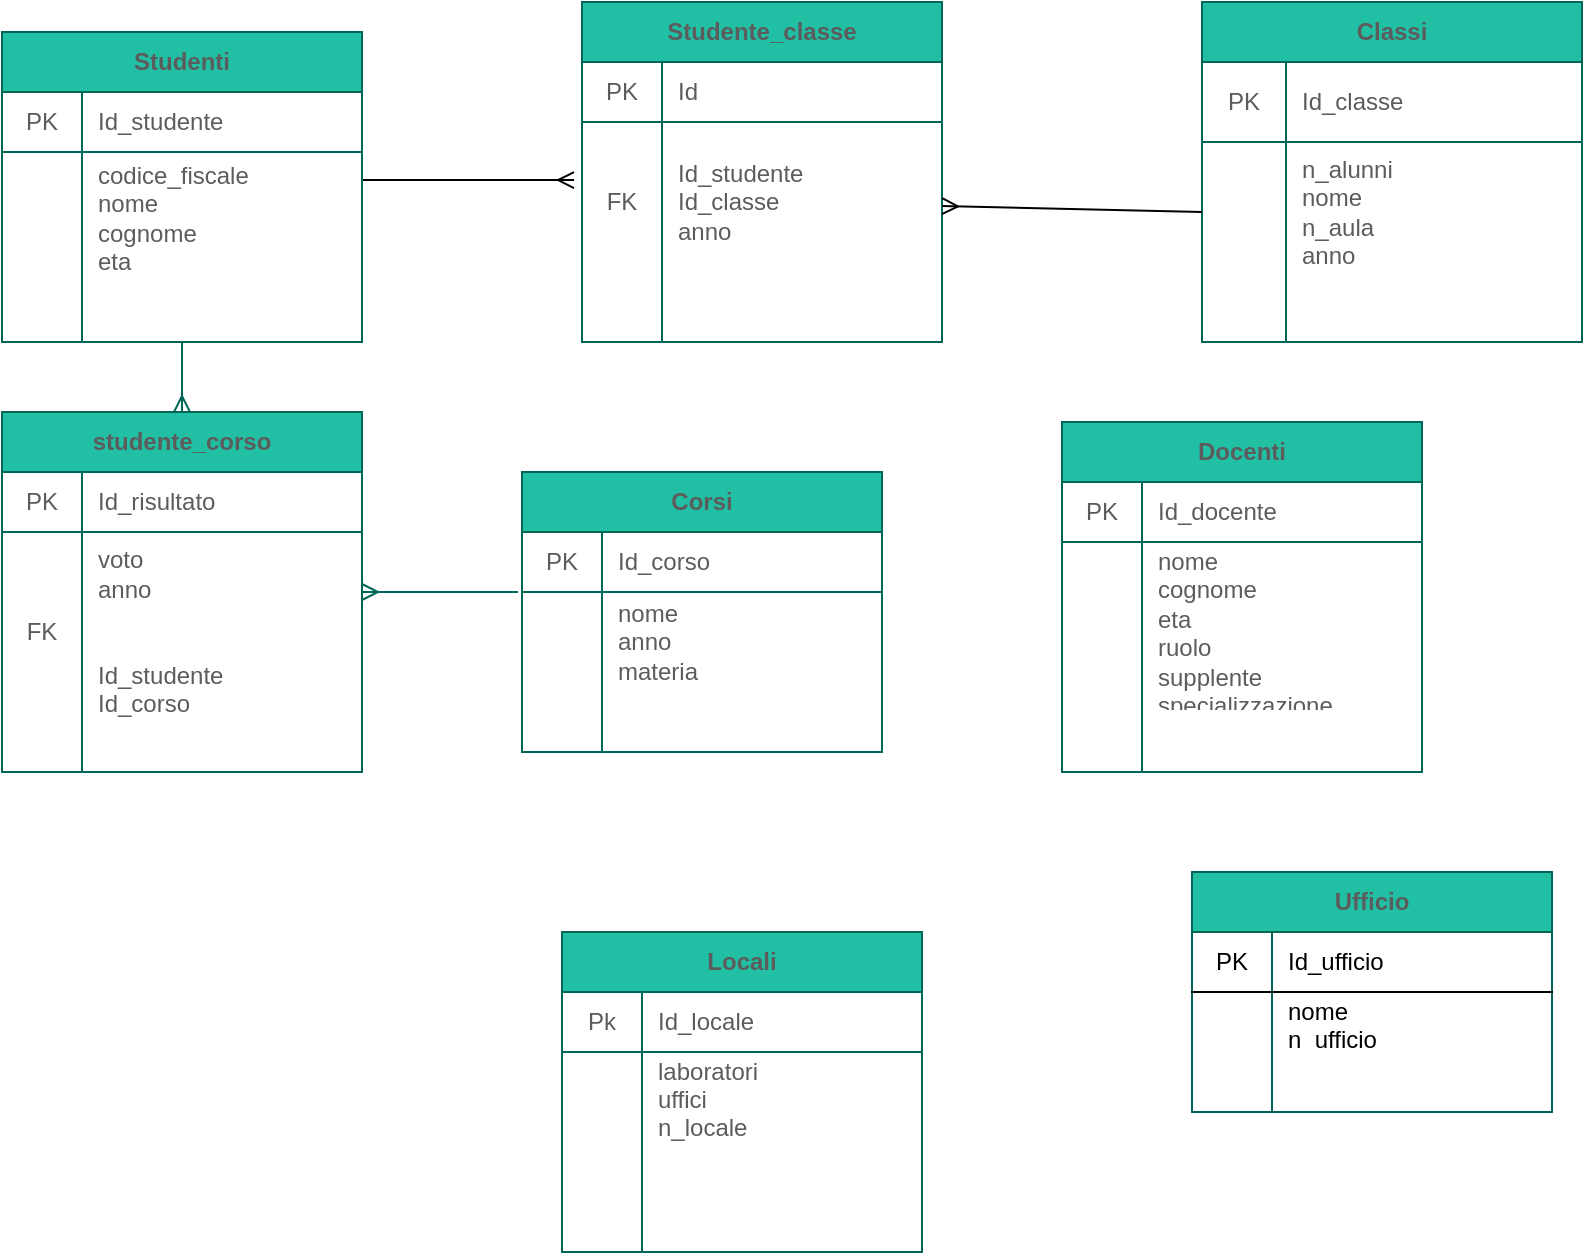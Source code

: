 <mxfile version="13.10.4" type="github">
  <diagram id="C5RBs43oDa-KdzZeNtuy" name="Page-1">
    <mxGraphModel dx="782" dy="1683" grid="1" gridSize="10" guides="1" tooltips="1" connect="1" arrows="1" fold="1" page="1" pageScale="1" pageWidth="827" pageHeight="1169" math="0" shadow="0">
      <root>
        <mxCell id="WIyWlLk6GJQsqaUBKTNV-0" />
        <mxCell id="WIyWlLk6GJQsqaUBKTNV-1" parent="WIyWlLk6GJQsqaUBKTNV-0" />
        <mxCell id="cHJcDGSqetA6E70wZRLV-188" style="edgeStyle=orthogonalEdgeStyle;curved=0;rounded=1;sketch=0;orthogonalLoop=1;jettySize=auto;html=1;strokeColor=#006658;fillColor=#21C0A5;fontColor=#5C5C5C;endArrow=ERmany;endFill=0;" parent="WIyWlLk6GJQsqaUBKTNV-1" source="cHJcDGSqetA6E70wZRLV-10" target="cHJcDGSqetA6E70wZRLV-86" edge="1">
          <mxGeometry relative="1" as="geometry" />
        </mxCell>
        <mxCell id="xokLhFMqygQHdX1tk_7_-2" style="rounded=0;orthogonalLoop=1;jettySize=auto;html=1;entryX=-0.022;entryY=0.363;entryDx=0;entryDy=0;entryPerimeter=0;startArrow=none;startFill=0;endArrow=ERmany;endFill=0;exitX=1;exitY=0.216;exitDx=0;exitDy=0;exitPerimeter=0;" edge="1" parent="WIyWlLk6GJQsqaUBKTNV-1" source="cHJcDGSqetA6E70wZRLV-14" target="cHJcDGSqetA6E70wZRLV-24">
          <mxGeometry relative="1" as="geometry" />
        </mxCell>
        <mxCell id="cHJcDGSqetA6E70wZRLV-10" value="&lt;font style=&quot;vertical-align: inherit&quot;&gt;&lt;font style=&quot;vertical-align: inherit&quot;&gt;Studenti&lt;/font&gt;&lt;/font&gt;" style="shape=table;html=1;whiteSpace=wrap;startSize=30;container=1;collapsible=0;childLayout=tableLayout;fixedRows=1;rowLines=0;fontStyle=1;align=center;fillColor=#21C0A5;strokeColor=#006658;fontColor=#5C5C5C;" parent="WIyWlLk6GJQsqaUBKTNV-1" vertex="1">
          <mxGeometry x="10" y="-250" width="180" height="155" as="geometry" />
        </mxCell>
        <mxCell id="cHJcDGSqetA6E70wZRLV-11" value="" style="shape=partialRectangle;html=1;whiteSpace=wrap;collapsible=0;dropTarget=0;pointerEvents=0;fillColor=none;top=0;left=0;bottom=1;right=0;points=[[0,0.5],[1,0.5]];portConstraint=eastwest;strokeColor=#006658;fontColor=#5C5C5C;" parent="cHJcDGSqetA6E70wZRLV-10" vertex="1">
          <mxGeometry y="30" width="180" height="30" as="geometry" />
        </mxCell>
        <mxCell id="cHJcDGSqetA6E70wZRLV-12" value="&lt;font style=&quot;vertical-align: inherit&quot;&gt;&lt;font style=&quot;vertical-align: inherit&quot;&gt;PK&lt;/font&gt;&lt;/font&gt;" style="shape=partialRectangle;html=1;whiteSpace=wrap;connectable=0;fillColor=none;top=0;left=0;bottom=0;right=0;overflow=hidden;strokeColor=#006658;fontColor=#5C5C5C;" parent="cHJcDGSqetA6E70wZRLV-11" vertex="1">
          <mxGeometry width="40" height="30" as="geometry" />
        </mxCell>
        <mxCell id="cHJcDGSqetA6E70wZRLV-13" value="&lt;font style=&quot;vertical-align: inherit&quot;&gt;&lt;font style=&quot;vertical-align: inherit&quot;&gt;&lt;font style=&quot;vertical-align: inherit&quot;&gt;&lt;font style=&quot;vertical-align: inherit&quot;&gt;&lt;font style=&quot;vertical-align: inherit&quot;&gt;&lt;font style=&quot;vertical-align: inherit&quot;&gt;Id_studente&lt;/font&gt;&lt;/font&gt;&lt;/font&gt;&lt;/font&gt;&lt;/font&gt;&lt;/font&gt;" style="shape=partialRectangle;html=1;whiteSpace=wrap;connectable=0;fillColor=none;top=0;left=0;bottom=0;right=0;align=left;spacingLeft=6;overflow=hidden;strokeColor=#006658;fontColor=#5C5C5C;" parent="cHJcDGSqetA6E70wZRLV-11" vertex="1">
          <mxGeometry x="40" width="140" height="30" as="geometry" />
        </mxCell>
        <mxCell id="cHJcDGSqetA6E70wZRLV-14" value="" style="shape=partialRectangle;html=1;whiteSpace=wrap;collapsible=0;dropTarget=0;pointerEvents=0;fillColor=none;top=0;left=0;bottom=0;right=0;points=[[0,0.5],[1,0.5]];portConstraint=eastwest;strokeColor=#006658;fontColor=#5C5C5C;" parent="cHJcDGSqetA6E70wZRLV-10" vertex="1">
          <mxGeometry y="60" width="180" height="65" as="geometry" />
        </mxCell>
        <mxCell id="cHJcDGSqetA6E70wZRLV-15" value="" style="shape=partialRectangle;html=1;whiteSpace=wrap;connectable=0;fillColor=none;top=0;left=0;bottom=0;right=0;overflow=hidden;strokeColor=#006658;fontColor=#5C5C5C;" parent="cHJcDGSqetA6E70wZRLV-14" vertex="1">
          <mxGeometry width="40" height="65" as="geometry" />
        </mxCell>
        <mxCell id="cHJcDGSqetA6E70wZRLV-16" value="&lt;font style=&quot;vertical-align: inherit&quot;&gt;&lt;font style=&quot;vertical-align: inherit&quot;&gt;&lt;font style=&quot;vertical-align: inherit&quot;&gt;&lt;font style=&quot;vertical-align: inherit&quot;&gt;codice_fiscale &lt;/font&gt;&lt;/font&gt;&lt;br&gt;&lt;font style=&quot;vertical-align: inherit&quot;&gt;&lt;font style=&quot;vertical-align: inherit&quot;&gt;nome &lt;/font&gt;&lt;/font&gt;&lt;br&gt;&lt;font style=&quot;vertical-align: inherit&quot;&gt;&lt;font style=&quot;vertical-align: inherit&quot;&gt;cognome&lt;br&gt;&lt;/font&gt;&lt;/font&gt;&lt;font style=&quot;vertical-align: inherit&quot;&gt;&lt;font style=&quot;vertical-align: inherit&quot;&gt;eta&lt;/font&gt;&lt;/font&gt;&lt;br&gt;&lt;/font&gt;&lt;/font&gt;" style="shape=partialRectangle;html=1;whiteSpace=wrap;connectable=0;fillColor=none;top=0;left=0;bottom=0;right=0;align=left;spacingLeft=6;overflow=hidden;strokeColor=#006658;fontColor=#5C5C5C;" parent="cHJcDGSqetA6E70wZRLV-14" vertex="1">
          <mxGeometry x="40" width="140" height="65" as="geometry" />
        </mxCell>
        <mxCell id="cHJcDGSqetA6E70wZRLV-17" value="" style="shape=partialRectangle;html=1;whiteSpace=wrap;collapsible=0;dropTarget=0;pointerEvents=0;fillColor=none;top=0;left=0;bottom=0;right=0;points=[[0,0.5],[1,0.5]];portConstraint=eastwest;strokeColor=#006658;fontColor=#5C5C5C;" parent="cHJcDGSqetA6E70wZRLV-10" vertex="1">
          <mxGeometry y="125" width="180" height="30" as="geometry" />
        </mxCell>
        <mxCell id="cHJcDGSqetA6E70wZRLV-18" value="" style="shape=partialRectangle;html=1;whiteSpace=wrap;connectable=0;fillColor=none;top=0;left=0;bottom=0;right=0;overflow=hidden;strokeColor=#006658;fontColor=#5C5C5C;" parent="cHJcDGSqetA6E70wZRLV-17" vertex="1">
          <mxGeometry width="40" height="30" as="geometry" />
        </mxCell>
        <mxCell id="cHJcDGSqetA6E70wZRLV-19" value="" style="shape=partialRectangle;html=1;whiteSpace=wrap;connectable=0;fillColor=none;top=0;left=0;bottom=0;right=0;align=left;spacingLeft=6;overflow=hidden;strokeColor=#006658;fontColor=#5C5C5C;" parent="cHJcDGSqetA6E70wZRLV-17" vertex="1">
          <mxGeometry x="40" width="140" height="30" as="geometry" />
        </mxCell>
        <mxCell id="cHJcDGSqetA6E70wZRLV-20" value="Studente_classe" style="shape=table;html=1;whiteSpace=wrap;startSize=30;container=1;collapsible=0;childLayout=tableLayout;fixedRows=1;rowLines=0;fontStyle=1;align=center;fillColor=#21C0A5;strokeColor=#006658;fontColor=#5C5C5C;" parent="WIyWlLk6GJQsqaUBKTNV-1" vertex="1">
          <mxGeometry x="300" y="-265" width="180" height="170" as="geometry" />
        </mxCell>
        <mxCell id="cHJcDGSqetA6E70wZRLV-21" value="" style="shape=partialRectangle;html=1;whiteSpace=wrap;collapsible=0;dropTarget=0;pointerEvents=0;fillColor=none;top=0;left=0;bottom=1;right=0;points=[[0,0.5],[1,0.5]];portConstraint=eastwest;strokeColor=#006658;fontColor=#5C5C5C;" parent="cHJcDGSqetA6E70wZRLV-20" vertex="1">
          <mxGeometry y="30" width="180" height="30" as="geometry" />
        </mxCell>
        <mxCell id="cHJcDGSqetA6E70wZRLV-22" value="&lt;font style=&quot;vertical-align: inherit&quot;&gt;&lt;font style=&quot;vertical-align: inherit&quot;&gt;PK&lt;/font&gt;&lt;/font&gt;" style="shape=partialRectangle;html=1;whiteSpace=wrap;connectable=0;fillColor=none;top=0;left=0;bottom=0;right=0;overflow=hidden;strokeColor=#006658;fontColor=#5C5C5C;" parent="cHJcDGSqetA6E70wZRLV-21" vertex="1">
          <mxGeometry width="40" height="30" as="geometry" />
        </mxCell>
        <mxCell id="cHJcDGSqetA6E70wZRLV-23" value="Id" style="shape=partialRectangle;html=1;whiteSpace=wrap;connectable=0;fillColor=none;top=0;left=0;bottom=0;right=0;align=left;spacingLeft=6;overflow=hidden;strokeColor=#006658;fontColor=#5C5C5C;" parent="cHJcDGSqetA6E70wZRLV-21" vertex="1">
          <mxGeometry x="40" width="140" height="30" as="geometry" />
        </mxCell>
        <mxCell id="cHJcDGSqetA6E70wZRLV-24" value="" style="shape=partialRectangle;html=1;whiteSpace=wrap;collapsible=0;dropTarget=0;pointerEvents=0;fillColor=none;top=0;left=0;bottom=0;right=0;points=[[0,0.5],[1,0.5]];portConstraint=eastwest;strokeColor=#006658;fontColor=#5C5C5C;" parent="cHJcDGSqetA6E70wZRLV-20" vertex="1">
          <mxGeometry y="60" width="180" height="80" as="geometry" />
        </mxCell>
        <mxCell id="cHJcDGSqetA6E70wZRLV-25" value="FK" style="shape=partialRectangle;html=1;whiteSpace=wrap;connectable=0;fillColor=none;top=0;left=0;bottom=0;right=0;overflow=hidden;strokeColor=#006658;fontColor=#5C5C5C;" parent="cHJcDGSqetA6E70wZRLV-24" vertex="1">
          <mxGeometry width="40" height="80" as="geometry" />
        </mxCell>
        <mxCell id="cHJcDGSqetA6E70wZRLV-26" value="&lt;font style=&quot;vertical-align: inherit&quot;&gt;&lt;font style=&quot;vertical-align: inherit&quot;&gt;Id_studente&lt;br&gt;Id_classe&lt;br&gt;anno&lt;br&gt;&lt;/font&gt;&lt;/font&gt;" style="shape=partialRectangle;html=1;whiteSpace=wrap;connectable=0;fillColor=none;top=0;left=0;bottom=0;right=0;align=left;spacingLeft=6;overflow=hidden;strokeColor=#006658;fontColor=#5C5C5C;" parent="cHJcDGSqetA6E70wZRLV-24" vertex="1">
          <mxGeometry x="40" width="140" height="80" as="geometry" />
        </mxCell>
        <mxCell id="cHJcDGSqetA6E70wZRLV-27" value="" style="shape=partialRectangle;html=1;whiteSpace=wrap;collapsible=0;dropTarget=0;pointerEvents=0;fillColor=none;top=0;left=0;bottom=0;right=0;points=[[0,0.5],[1,0.5]];portConstraint=eastwest;strokeColor=#006658;fontColor=#5C5C5C;" parent="cHJcDGSqetA6E70wZRLV-20" vertex="1">
          <mxGeometry y="140" width="180" height="30" as="geometry" />
        </mxCell>
        <mxCell id="cHJcDGSqetA6E70wZRLV-28" value="" style="shape=partialRectangle;html=1;whiteSpace=wrap;connectable=0;fillColor=none;top=0;left=0;bottom=0;right=0;overflow=hidden;strokeColor=#006658;fontColor=#5C5C5C;" parent="cHJcDGSqetA6E70wZRLV-27" vertex="1">
          <mxGeometry width="40" height="30" as="geometry" />
        </mxCell>
        <mxCell id="cHJcDGSqetA6E70wZRLV-29" value="" style="shape=partialRectangle;html=1;whiteSpace=wrap;connectable=0;fillColor=none;top=0;left=0;bottom=0;right=0;align=left;spacingLeft=6;overflow=hidden;strokeColor=#006658;fontColor=#5C5C5C;" parent="cHJcDGSqetA6E70wZRLV-27" vertex="1">
          <mxGeometry x="40" width="140" height="30" as="geometry" />
        </mxCell>
        <mxCell id="cHJcDGSqetA6E70wZRLV-30" value="&lt;font style=&quot;vertical-align: inherit&quot;&gt;&lt;font style=&quot;vertical-align: inherit&quot;&gt;Docenti&lt;/font&gt;&lt;/font&gt;" style="shape=table;html=1;whiteSpace=wrap;startSize=30;container=1;collapsible=0;childLayout=tableLayout;fixedRows=1;rowLines=0;fontStyle=1;align=center;fillColor=#21C0A5;strokeColor=#006658;fontColor=#5C5C5C;" parent="WIyWlLk6GJQsqaUBKTNV-1" vertex="1">
          <mxGeometry x="540" y="-55" width="180" height="175" as="geometry" />
        </mxCell>
        <mxCell id="cHJcDGSqetA6E70wZRLV-31" value="" style="shape=partialRectangle;html=1;whiteSpace=wrap;collapsible=0;dropTarget=0;pointerEvents=0;fillColor=none;top=0;left=0;bottom=1;right=0;points=[[0,0.5],[1,0.5]];portConstraint=eastwest;strokeColor=#006658;fontColor=#5C5C5C;" parent="cHJcDGSqetA6E70wZRLV-30" vertex="1">
          <mxGeometry y="30" width="180" height="30" as="geometry" />
        </mxCell>
        <mxCell id="cHJcDGSqetA6E70wZRLV-32" value="&lt;font style=&quot;vertical-align: inherit&quot;&gt;&lt;font style=&quot;vertical-align: inherit&quot;&gt;PK&lt;/font&gt;&lt;/font&gt;" style="shape=partialRectangle;html=1;whiteSpace=wrap;connectable=0;fillColor=none;top=0;left=0;bottom=0;right=0;overflow=hidden;strokeColor=#006658;fontColor=#5C5C5C;" parent="cHJcDGSqetA6E70wZRLV-31" vertex="1">
          <mxGeometry width="40" height="30" as="geometry" />
        </mxCell>
        <mxCell id="cHJcDGSqetA6E70wZRLV-33" value="&lt;font style=&quot;vertical-align: inherit&quot;&gt;&lt;font style=&quot;vertical-align: inherit&quot;&gt;Id_docente&lt;/font&gt;&lt;/font&gt;" style="shape=partialRectangle;html=1;whiteSpace=wrap;connectable=0;fillColor=none;top=0;left=0;bottom=0;right=0;align=left;spacingLeft=6;overflow=hidden;strokeColor=#006658;fontColor=#5C5C5C;" parent="cHJcDGSqetA6E70wZRLV-31" vertex="1">
          <mxGeometry x="40" width="140" height="30" as="geometry" />
        </mxCell>
        <mxCell id="cHJcDGSqetA6E70wZRLV-34" value="" style="shape=partialRectangle;html=1;whiteSpace=wrap;collapsible=0;dropTarget=0;pointerEvents=0;fillColor=none;top=0;left=0;bottom=0;right=0;points=[[0,0.5],[1,0.5]];portConstraint=eastwest;strokeColor=#006658;fontColor=#5C5C5C;" parent="cHJcDGSqetA6E70wZRLV-30" vertex="1">
          <mxGeometry y="60" width="180" height="85" as="geometry" />
        </mxCell>
        <mxCell id="cHJcDGSqetA6E70wZRLV-35" value="" style="shape=partialRectangle;html=1;whiteSpace=wrap;connectable=0;fillColor=none;top=0;left=0;bottom=0;right=0;overflow=hidden;strokeColor=#006658;fontColor=#5C5C5C;" parent="cHJcDGSqetA6E70wZRLV-34" vertex="1">
          <mxGeometry width="40" height="85" as="geometry" />
        </mxCell>
        <mxCell id="cHJcDGSqetA6E70wZRLV-36" value="&lt;font style=&quot;vertical-align: inherit&quot;&gt;&lt;font style=&quot;vertical-align: inherit&quot;&gt;&lt;font style=&quot;vertical-align: inherit&quot;&gt;&lt;font style=&quot;vertical-align: inherit&quot;&gt;&lt;font style=&quot;vertical-align: inherit&quot;&gt;&lt;font style=&quot;vertical-align: inherit&quot;&gt;nome &lt;/font&gt;&lt;/font&gt;&lt;br&gt;&lt;font style=&quot;vertical-align: inherit&quot;&gt;&lt;font style=&quot;vertical-align: inherit&quot;&gt;cognome &lt;/font&gt;&lt;/font&gt;&lt;br&gt;&lt;font style=&quot;vertical-align: inherit&quot;&gt;&lt;font style=&quot;vertical-align: inherit&quot;&gt;eta &lt;/font&gt;&lt;/font&gt;&lt;br&gt;&lt;font style=&quot;vertical-align: inherit&quot;&gt;&lt;font style=&quot;vertical-align: inherit&quot;&gt;ruolo &lt;/font&gt;&lt;/font&gt;&lt;/font&gt;&lt;/font&gt;&lt;br&gt;&lt;font style=&quot;vertical-align: inherit&quot;&gt;&lt;font style=&quot;vertical-align: inherit&quot;&gt;&lt;font style=&quot;vertical-align: inherit&quot;&gt;&lt;font style=&quot;vertical-align: inherit&quot;&gt;supplente&lt;br&gt;specializzazione&amp;nbsp;&amp;nbsp;&lt;/font&gt;&lt;/font&gt;&lt;/font&gt;&lt;/font&gt;&lt;br&gt;&lt;br&gt;&lt;/font&gt;&lt;/font&gt;" style="shape=partialRectangle;html=1;whiteSpace=wrap;connectable=0;fillColor=none;top=0;left=0;bottom=0;right=0;align=left;spacingLeft=6;overflow=hidden;strokeColor=#006658;fontColor=#5C5C5C;" parent="cHJcDGSqetA6E70wZRLV-34" vertex="1">
          <mxGeometry x="40" width="140" height="85" as="geometry" />
        </mxCell>
        <mxCell id="cHJcDGSqetA6E70wZRLV-37" value="" style="shape=partialRectangle;html=1;whiteSpace=wrap;collapsible=0;dropTarget=0;pointerEvents=0;fillColor=none;top=0;left=0;bottom=0;right=0;points=[[0,0.5],[1,0.5]];portConstraint=eastwest;strokeColor=#006658;fontColor=#5C5C5C;" parent="cHJcDGSqetA6E70wZRLV-30" vertex="1">
          <mxGeometry y="145" width="180" height="30" as="geometry" />
        </mxCell>
        <mxCell id="cHJcDGSqetA6E70wZRLV-38" value="" style="shape=partialRectangle;html=1;whiteSpace=wrap;connectable=0;fillColor=none;top=0;left=0;bottom=0;right=0;overflow=hidden;strokeColor=#006658;fontColor=#5C5C5C;" parent="cHJcDGSqetA6E70wZRLV-37" vertex="1">
          <mxGeometry width="40" height="30" as="geometry" />
        </mxCell>
        <mxCell id="cHJcDGSqetA6E70wZRLV-39" value="" style="shape=partialRectangle;html=1;whiteSpace=wrap;connectable=0;fillColor=none;top=0;left=0;bottom=0;right=0;align=left;spacingLeft=6;overflow=hidden;strokeColor=#006658;fontColor=#5C5C5C;" parent="cHJcDGSqetA6E70wZRLV-37" vertex="1">
          <mxGeometry x="40" width="140" height="30" as="geometry" />
        </mxCell>
        <mxCell id="cHJcDGSqetA6E70wZRLV-40" value="&lt;font style=&quot;vertical-align: inherit&quot;&gt;&lt;font style=&quot;vertical-align: inherit&quot;&gt;Locali&lt;/font&gt;&lt;/font&gt;" style="shape=table;html=1;whiteSpace=wrap;startSize=30;container=1;collapsible=0;childLayout=tableLayout;fixedRows=1;rowLines=0;fontStyle=1;align=center;fillColor=#21C0A5;strokeColor=#006658;fontColor=#5C5C5C;" parent="WIyWlLk6GJQsqaUBKTNV-1" vertex="1">
          <mxGeometry x="290" y="200" width="180" height="160" as="geometry" />
        </mxCell>
        <mxCell id="cHJcDGSqetA6E70wZRLV-41" value="" style="shape=partialRectangle;html=1;whiteSpace=wrap;collapsible=0;dropTarget=0;pointerEvents=0;fillColor=none;top=0;left=0;bottom=1;right=0;points=[[0,0.5],[1,0.5]];portConstraint=eastwest;strokeColor=#006658;fontColor=#5C5C5C;" parent="cHJcDGSqetA6E70wZRLV-40" vertex="1">
          <mxGeometry y="30" width="180" height="30" as="geometry" />
        </mxCell>
        <mxCell id="cHJcDGSqetA6E70wZRLV-42" value="&lt;font style=&quot;vertical-align: inherit&quot;&gt;&lt;font style=&quot;vertical-align: inherit&quot;&gt;Pk&lt;/font&gt;&lt;/font&gt;" style="shape=partialRectangle;html=1;whiteSpace=wrap;connectable=0;fillColor=none;top=0;left=0;bottom=0;right=0;overflow=hidden;strokeColor=#006658;fontColor=#5C5C5C;" parent="cHJcDGSqetA6E70wZRLV-41" vertex="1">
          <mxGeometry width="40" height="30" as="geometry" />
        </mxCell>
        <mxCell id="cHJcDGSqetA6E70wZRLV-43" value="&lt;font style=&quot;vertical-align: inherit&quot;&gt;&lt;font style=&quot;vertical-align: inherit&quot;&gt;&lt;font style=&quot;vertical-align: inherit&quot;&gt;&lt;font style=&quot;vertical-align: inherit&quot;&gt;Id_locale&lt;/font&gt;&lt;/font&gt;&lt;/font&gt;&lt;/font&gt;" style="shape=partialRectangle;html=1;whiteSpace=wrap;connectable=0;fillColor=none;top=0;left=0;bottom=0;right=0;align=left;spacingLeft=6;overflow=hidden;strokeColor=#006658;fontColor=#5C5C5C;" parent="cHJcDGSqetA6E70wZRLV-41" vertex="1">
          <mxGeometry x="40" width="140" height="30" as="geometry" />
        </mxCell>
        <mxCell id="cHJcDGSqetA6E70wZRLV-44" value="" style="shape=partialRectangle;html=1;whiteSpace=wrap;collapsible=0;dropTarget=0;pointerEvents=0;fillColor=none;top=0;left=0;bottom=0;right=0;points=[[0,0.5],[1,0.5]];portConstraint=eastwest;strokeColor=#006658;fontColor=#5C5C5C;" parent="cHJcDGSqetA6E70wZRLV-40" vertex="1">
          <mxGeometry y="60" width="180" height="50" as="geometry" />
        </mxCell>
        <mxCell id="cHJcDGSqetA6E70wZRLV-45" value="" style="shape=partialRectangle;html=1;whiteSpace=wrap;connectable=0;fillColor=none;top=0;left=0;bottom=0;right=0;overflow=hidden;strokeColor=#006658;fontColor=#5C5C5C;" parent="cHJcDGSqetA6E70wZRLV-44" vertex="1">
          <mxGeometry width="40" height="50" as="geometry" />
        </mxCell>
        <mxCell id="cHJcDGSqetA6E70wZRLV-46" value="&lt;font style=&quot;vertical-align: inherit&quot;&gt;&lt;font style=&quot;vertical-align: inherit&quot;&gt;&lt;font style=&quot;vertical-align: inherit&quot;&gt;&lt;font style=&quot;vertical-align: inherit&quot;&gt;&lt;font style=&quot;vertical-align: inherit&quot;&gt;&lt;font style=&quot;vertical-align: inherit&quot;&gt;laboratori &lt;/font&gt;&lt;/font&gt;&lt;/font&gt;&lt;/font&gt;&lt;br&gt;&lt;font style=&quot;vertical-align: inherit&quot;&gt;&lt;font style=&quot;vertical-align: inherit&quot;&gt;&lt;font style=&quot;vertical-align: inherit&quot;&gt;&lt;font style=&quot;vertical-align: inherit&quot;&gt;uffici &lt;/font&gt;&lt;/font&gt;&lt;/font&gt;&lt;/font&gt;&lt;br&gt;&lt;font style=&quot;vertical-align: inherit&quot;&gt;&lt;font style=&quot;vertical-align: inherit&quot;&gt;n_locale&lt;br&gt;&lt;/font&gt;&lt;/font&gt;&lt;br&gt;&lt;/font&gt;&lt;/font&gt;" style="shape=partialRectangle;html=1;whiteSpace=wrap;connectable=0;fillColor=none;top=0;left=0;bottom=0;right=0;align=left;spacingLeft=6;overflow=hidden;strokeColor=#006658;fontColor=#5C5C5C;" parent="cHJcDGSqetA6E70wZRLV-44" vertex="1">
          <mxGeometry x="40" width="140" height="50" as="geometry" />
        </mxCell>
        <mxCell id="cHJcDGSqetA6E70wZRLV-47" value="" style="shape=partialRectangle;html=1;whiteSpace=wrap;collapsible=0;dropTarget=0;pointerEvents=0;fillColor=none;top=0;left=0;bottom=0;right=0;points=[[0,0.5],[1,0.5]];portConstraint=eastwest;strokeColor=#006658;fontColor=#5C5C5C;" parent="cHJcDGSqetA6E70wZRLV-40" vertex="1">
          <mxGeometry y="110" width="180" height="30" as="geometry" />
        </mxCell>
        <mxCell id="cHJcDGSqetA6E70wZRLV-48" value="" style="shape=partialRectangle;html=1;whiteSpace=wrap;connectable=0;fillColor=none;top=0;left=0;bottom=0;right=0;overflow=hidden;strokeColor=#006658;fontColor=#5C5C5C;" parent="cHJcDGSqetA6E70wZRLV-47" vertex="1">
          <mxGeometry width="40" height="30" as="geometry" />
        </mxCell>
        <mxCell id="cHJcDGSqetA6E70wZRLV-49" value="" style="shape=partialRectangle;html=1;whiteSpace=wrap;connectable=0;fillColor=none;top=0;left=0;bottom=0;right=0;align=left;spacingLeft=6;overflow=hidden;strokeColor=#006658;fontColor=#5C5C5C;" parent="cHJcDGSqetA6E70wZRLV-47" vertex="1">
          <mxGeometry x="40" width="140" height="30" as="geometry" />
        </mxCell>
        <mxCell id="cHJcDGSqetA6E70wZRLV-83" value="" style="shape=partialRectangle;html=1;whiteSpace=wrap;collapsible=0;dropTarget=0;pointerEvents=0;fillColor=none;top=0;left=0;bottom=0;right=0;points=[[0,0.5],[1,0.5]];portConstraint=eastwest;strokeColor=#006658;fontColor=#5C5C5C;" parent="cHJcDGSqetA6E70wZRLV-40" vertex="1">
          <mxGeometry y="140" width="180" height="20" as="geometry" />
        </mxCell>
        <mxCell id="cHJcDGSqetA6E70wZRLV-84" value="" style="shape=partialRectangle;html=1;whiteSpace=wrap;connectable=0;fillColor=none;top=0;left=0;bottom=0;right=0;overflow=hidden;strokeColor=#006658;fontColor=#5C5C5C;" parent="cHJcDGSqetA6E70wZRLV-83" vertex="1">
          <mxGeometry width="40" height="20" as="geometry" />
        </mxCell>
        <mxCell id="cHJcDGSqetA6E70wZRLV-85" value="" style="shape=partialRectangle;html=1;whiteSpace=wrap;connectable=0;fillColor=none;top=0;left=0;bottom=0;right=0;align=left;spacingLeft=6;overflow=hidden;strokeColor=#006658;fontColor=#5C5C5C;" parent="cHJcDGSqetA6E70wZRLV-83" vertex="1">
          <mxGeometry x="40" width="140" height="20" as="geometry" />
        </mxCell>
        <mxCell id="cHJcDGSqetA6E70wZRLV-73" value="&lt;font style=&quot;vertical-align: inherit&quot;&gt;&lt;font style=&quot;vertical-align: inherit&quot;&gt;Classi&lt;/font&gt;&lt;/font&gt;" style="shape=table;html=1;whiteSpace=wrap;startSize=30;container=1;collapsible=0;childLayout=tableLayout;fixedRows=1;rowLines=0;fontStyle=1;align=center;fillColor=#21C0A5;strokeColor=#006658;fontColor=#5C5C5C;" parent="WIyWlLk6GJQsqaUBKTNV-1" vertex="1">
          <mxGeometry x="610" y="-265" width="190" height="170" as="geometry" />
        </mxCell>
        <mxCell id="cHJcDGSqetA6E70wZRLV-74" value="" style="shape=partialRectangle;html=1;whiteSpace=wrap;collapsible=0;dropTarget=0;pointerEvents=0;fillColor=none;top=0;left=0;bottom=1;right=0;points=[[0,0.5],[1,0.5]];portConstraint=eastwest;strokeColor=#006658;fontColor=#5C5C5C;" parent="cHJcDGSqetA6E70wZRLV-73" vertex="1">
          <mxGeometry y="30" width="190" height="40" as="geometry" />
        </mxCell>
        <mxCell id="cHJcDGSqetA6E70wZRLV-75" value="&lt;font style=&quot;vertical-align: inherit&quot;&gt;&lt;font style=&quot;vertical-align: inherit&quot;&gt;PK&lt;/font&gt;&lt;/font&gt;" style="shape=partialRectangle;html=1;whiteSpace=wrap;connectable=0;fillColor=none;top=0;left=0;bottom=0;right=0;overflow=hidden;strokeColor=#006658;fontColor=#5C5C5C;" parent="cHJcDGSqetA6E70wZRLV-74" vertex="1">
          <mxGeometry width="42" height="40" as="geometry" />
        </mxCell>
        <mxCell id="cHJcDGSqetA6E70wZRLV-76" value="&lt;font style=&quot;vertical-align: inherit&quot;&gt;&lt;font style=&quot;vertical-align: inherit&quot;&gt;Id_classe&lt;/font&gt;&lt;/font&gt;" style="shape=partialRectangle;html=1;whiteSpace=wrap;connectable=0;fillColor=none;top=0;left=0;bottom=0;right=0;align=left;spacingLeft=6;overflow=hidden;strokeColor=#006658;fontColor=#5C5C5C;" parent="cHJcDGSqetA6E70wZRLV-74" vertex="1">
          <mxGeometry x="42" width="148" height="40" as="geometry" />
        </mxCell>
        <mxCell id="cHJcDGSqetA6E70wZRLV-77" value="" style="shape=partialRectangle;html=1;whiteSpace=wrap;collapsible=0;dropTarget=0;pointerEvents=0;fillColor=none;top=0;left=0;bottom=0;right=0;points=[[0,0.5],[1,0.5]];portConstraint=eastwest;strokeColor=#006658;fontColor=#5C5C5C;" parent="cHJcDGSqetA6E70wZRLV-73" vertex="1">
          <mxGeometry y="70" width="190" height="70" as="geometry" />
        </mxCell>
        <mxCell id="cHJcDGSqetA6E70wZRLV-78" value="" style="shape=partialRectangle;html=1;whiteSpace=wrap;connectable=0;fillColor=none;top=0;left=0;bottom=0;right=0;overflow=hidden;strokeColor=#006658;fontColor=#5C5C5C;" parent="cHJcDGSqetA6E70wZRLV-77" vertex="1">
          <mxGeometry width="42" height="70" as="geometry" />
        </mxCell>
        <mxCell id="cHJcDGSqetA6E70wZRLV-79" value="&lt;font style=&quot;vertical-align: inherit&quot;&gt;&lt;font style=&quot;vertical-align: inherit&quot;&gt;&lt;font style=&quot;vertical-align: inherit&quot;&gt;&lt;font style=&quot;vertical-align: inherit&quot;&gt;&lt;font style=&quot;vertical-align: inherit&quot;&gt;&lt;font style=&quot;vertical-align: inherit&quot;&gt;&lt;font style=&quot;vertical-align: inherit&quot;&gt;&lt;font style=&quot;vertical-align: inherit&quot;&gt;&lt;font style=&quot;vertical-align: inherit&quot;&gt;&lt;font style=&quot;vertical-align: inherit&quot;&gt;n_alunni &lt;/font&gt;&lt;/font&gt;&lt;/font&gt;&lt;/font&gt;&lt;/font&gt;&lt;/font&gt;&lt;br&gt;&lt;font style=&quot;vertical-align: inherit&quot;&gt;&lt;font style=&quot;vertical-align: inherit&quot;&gt;&lt;font style=&quot;vertical-align: inherit&quot;&gt;&lt;font style=&quot;vertical-align: inherit&quot;&gt;&lt;font style=&quot;vertical-align: inherit&quot;&gt;&lt;font style=&quot;vertical-align: inherit&quot;&gt;nome&amp;nbsp;   &lt;/font&gt;&lt;/font&gt;&lt;/font&gt;&lt;/font&gt;&lt;/font&gt;&lt;/font&gt;&lt;/font&gt;&lt;/font&gt;&lt;br&gt;&lt;font style=&quot;vertical-align: inherit&quot;&gt;&lt;font style=&quot;vertical-align: inherit&quot;&gt;&lt;font style=&quot;vertical-align: inherit&quot;&gt;&lt;font style=&quot;vertical-align: inherit&quot;&gt;&lt;font style=&quot;vertical-align: inherit&quot;&gt;&lt;font style=&quot;vertical-align: inherit&quot;&gt;&lt;font style=&quot;vertical-align: inherit&quot;&gt;&lt;font style=&quot;vertical-align: inherit&quot;&gt;n_aula&lt;/font&gt;&lt;/font&gt;&lt;br&gt;&lt;/font&gt;&lt;/font&gt;&lt;/font&gt;&lt;/font&gt;&lt;/font&gt;&lt;/font&gt;&lt;font style=&quot;vertical-align: inherit&quot;&gt;&lt;font style=&quot;vertical-align: inherit&quot;&gt;&lt;font style=&quot;vertical-align: inherit&quot;&gt;&lt;font style=&quot;vertical-align: inherit&quot;&gt; anno&lt;/font&gt;&lt;/font&gt;&lt;/font&gt;&lt;/font&gt;&lt;br&gt;&lt;/font&gt;&lt;/font&gt;" style="shape=partialRectangle;html=1;whiteSpace=wrap;connectable=0;fillColor=none;top=0;left=0;bottom=0;right=0;align=left;spacingLeft=6;overflow=hidden;strokeColor=#006658;fontColor=#5C5C5C;" parent="cHJcDGSqetA6E70wZRLV-77" vertex="1">
          <mxGeometry x="42" width="148" height="70" as="geometry" />
        </mxCell>
        <mxCell id="cHJcDGSqetA6E70wZRLV-80" value="" style="shape=partialRectangle;html=1;whiteSpace=wrap;collapsible=0;dropTarget=0;pointerEvents=0;fillColor=none;top=0;left=0;bottom=0;right=0;points=[[0,0.5],[1,0.5]];portConstraint=eastwest;strokeColor=#006658;fontColor=#5C5C5C;" parent="cHJcDGSqetA6E70wZRLV-73" vertex="1">
          <mxGeometry y="140" width="190" height="30" as="geometry" />
        </mxCell>
        <mxCell id="cHJcDGSqetA6E70wZRLV-81" value="" style="shape=partialRectangle;html=1;whiteSpace=wrap;connectable=0;fillColor=none;top=0;left=0;bottom=0;right=0;overflow=hidden;strokeColor=#006658;fontColor=#5C5C5C;" parent="cHJcDGSqetA6E70wZRLV-80" vertex="1">
          <mxGeometry width="42" height="30" as="geometry" />
        </mxCell>
        <mxCell id="cHJcDGSqetA6E70wZRLV-82" value="" style="shape=partialRectangle;html=1;whiteSpace=wrap;connectable=0;fillColor=none;top=0;left=0;bottom=0;right=0;align=left;spacingLeft=6;overflow=hidden;strokeColor=#006658;fontColor=#5C5C5C;" parent="cHJcDGSqetA6E70wZRLV-80" vertex="1">
          <mxGeometry x="42" width="148" height="30" as="geometry" />
        </mxCell>
        <mxCell id="cHJcDGSqetA6E70wZRLV-189" style="rounded=1;sketch=0;orthogonalLoop=1;jettySize=auto;html=1;entryX=-0.011;entryY=0;entryDx=0;entryDy=0;endArrow=none;endFill=0;strokeColor=#006658;fillColor=#21C0A5;fontColor=#5C5C5C;startArrow=ERmany;startFill=0;entryPerimeter=0;" parent="WIyWlLk6GJQsqaUBKTNV-1" source="cHJcDGSqetA6E70wZRLV-86" target="cHJcDGSqetA6E70wZRLV-101" edge="1">
          <mxGeometry relative="1" as="geometry">
            <mxPoint x="100.92" y="150" as="targetPoint" />
          </mxGeometry>
        </mxCell>
        <mxCell id="cHJcDGSqetA6E70wZRLV-86" value="studente_corso" style="shape=table;html=1;whiteSpace=wrap;startSize=30;container=1;collapsible=0;childLayout=tableLayout;fixedRows=1;rowLines=0;fontStyle=1;align=center;fillColor=#21C0A5;strokeColor=#006658;fontColor=#5C5C5C;" parent="WIyWlLk6GJQsqaUBKTNV-1" vertex="1">
          <mxGeometry x="10" y="-60" width="180" height="180" as="geometry" />
        </mxCell>
        <mxCell id="cHJcDGSqetA6E70wZRLV-87" value="" style="shape=partialRectangle;html=1;whiteSpace=wrap;collapsible=0;dropTarget=0;pointerEvents=0;fillColor=none;top=0;left=0;bottom=1;right=0;points=[[0,0.5],[1,0.5]];portConstraint=eastwest;strokeColor=#006658;fontColor=#5C5C5C;" parent="cHJcDGSqetA6E70wZRLV-86" vertex="1">
          <mxGeometry y="30" width="180" height="30" as="geometry" />
        </mxCell>
        <mxCell id="cHJcDGSqetA6E70wZRLV-88" value="&lt;font style=&quot;vertical-align: inherit&quot;&gt;&lt;font style=&quot;vertical-align: inherit&quot;&gt;PK&lt;/font&gt;&lt;/font&gt;" style="shape=partialRectangle;html=1;whiteSpace=wrap;connectable=0;fillColor=none;top=0;left=0;bottom=0;right=0;overflow=hidden;strokeColor=#006658;fontColor=#5C5C5C;" parent="cHJcDGSqetA6E70wZRLV-87" vertex="1">
          <mxGeometry width="40" height="30" as="geometry" />
        </mxCell>
        <mxCell id="cHJcDGSqetA6E70wZRLV-89" value="&lt;font style=&quot;vertical-align: inherit&quot;&gt;&lt;font style=&quot;vertical-align: inherit&quot;&gt;Id_risultato&lt;/font&gt;&lt;/font&gt;" style="shape=partialRectangle;html=1;whiteSpace=wrap;connectable=0;fillColor=none;top=0;left=0;bottom=0;right=0;align=left;spacingLeft=6;overflow=hidden;strokeColor=#006658;fontColor=#5C5C5C;" parent="cHJcDGSqetA6E70wZRLV-87" vertex="1">
          <mxGeometry x="40" width="140" height="30" as="geometry" />
        </mxCell>
        <mxCell id="cHJcDGSqetA6E70wZRLV-90" value="" style="shape=partialRectangle;html=1;whiteSpace=wrap;collapsible=0;dropTarget=0;pointerEvents=0;fillColor=none;top=0;left=0;bottom=0;right=0;points=[[0,0.5],[1,0.5]];portConstraint=eastwest;strokeColor=#006658;fontColor=#5C5C5C;" parent="cHJcDGSqetA6E70wZRLV-86" vertex="1">
          <mxGeometry y="60" width="180" height="100" as="geometry" />
        </mxCell>
        <mxCell id="cHJcDGSqetA6E70wZRLV-91" value="FK" style="shape=partialRectangle;html=1;whiteSpace=wrap;connectable=0;fillColor=none;top=0;left=0;bottom=0;right=0;overflow=hidden;strokeColor=#006658;fontColor=#5C5C5C;" parent="cHJcDGSqetA6E70wZRLV-90" vertex="1">
          <mxGeometry width="40" height="100" as="geometry" />
        </mxCell>
        <mxCell id="cHJcDGSqetA6E70wZRLV-92" value="&lt;font style=&quot;vertical-align: inherit&quot;&gt;&lt;font style=&quot;vertical-align: inherit&quot;&gt;voto&lt;br&gt;anno&lt;br&gt;&lt;br&gt;&lt;br&gt;Id_studente&lt;br&gt;Id_corso&lt;br&gt;&lt;/font&gt;&lt;/font&gt;" style="shape=partialRectangle;html=1;whiteSpace=wrap;connectable=0;fillColor=none;top=0;left=0;bottom=0;right=0;align=left;spacingLeft=6;overflow=hidden;strokeColor=#006658;fontColor=#5C5C5C;" parent="cHJcDGSqetA6E70wZRLV-90" vertex="1">
          <mxGeometry x="40" width="140" height="100" as="geometry" />
        </mxCell>
        <mxCell id="cHJcDGSqetA6E70wZRLV-93" value="" style="shape=partialRectangle;html=1;whiteSpace=wrap;collapsible=0;dropTarget=0;pointerEvents=0;fillColor=none;top=0;left=0;bottom=0;right=0;points=[[0,0.5],[1,0.5]];portConstraint=eastwest;strokeColor=#006658;fontColor=#5C5C5C;" parent="cHJcDGSqetA6E70wZRLV-86" vertex="1">
          <mxGeometry y="160" width="180" height="20" as="geometry" />
        </mxCell>
        <mxCell id="cHJcDGSqetA6E70wZRLV-94" value="" style="shape=partialRectangle;html=1;whiteSpace=wrap;connectable=0;fillColor=none;top=0;left=0;bottom=0;right=0;overflow=hidden;strokeColor=#006658;fontColor=#5C5C5C;" parent="cHJcDGSqetA6E70wZRLV-93" vertex="1">
          <mxGeometry width="40" height="20" as="geometry" />
        </mxCell>
        <mxCell id="cHJcDGSqetA6E70wZRLV-95" value="" style="shape=partialRectangle;html=1;whiteSpace=wrap;connectable=0;fillColor=none;top=0;left=0;bottom=0;right=0;align=left;spacingLeft=6;overflow=hidden;strokeColor=#006658;fontColor=#5C5C5C;" parent="cHJcDGSqetA6E70wZRLV-93" vertex="1">
          <mxGeometry x="40" width="140" height="20" as="geometry" />
        </mxCell>
        <mxCell id="cHJcDGSqetA6E70wZRLV-97" value="&lt;font style=&quot;vertical-align: inherit&quot;&gt;&lt;font style=&quot;vertical-align: inherit&quot;&gt;Corsi&lt;/font&gt;&lt;/font&gt;" style="shape=table;html=1;whiteSpace=wrap;startSize=30;container=1;collapsible=0;childLayout=tableLayout;fixedRows=1;rowLines=0;fontStyle=1;align=center;fillColor=#21C0A5;strokeColor=#006658;fontColor=#5C5C5C;" parent="WIyWlLk6GJQsqaUBKTNV-1" vertex="1">
          <mxGeometry x="270" y="-30" width="180" height="140" as="geometry" />
        </mxCell>
        <mxCell id="cHJcDGSqetA6E70wZRLV-98" value="" style="shape=partialRectangle;html=1;whiteSpace=wrap;collapsible=0;dropTarget=0;pointerEvents=0;fillColor=none;top=0;left=0;bottom=1;right=0;points=[[0,0.5],[1,0.5]];portConstraint=eastwest;strokeColor=#006658;fontColor=#5C5C5C;" parent="cHJcDGSqetA6E70wZRLV-97" vertex="1">
          <mxGeometry y="30" width="180" height="30" as="geometry" />
        </mxCell>
        <mxCell id="cHJcDGSqetA6E70wZRLV-99" value="&lt;font style=&quot;vertical-align: inherit&quot;&gt;&lt;font style=&quot;vertical-align: inherit&quot;&gt;PK&lt;/font&gt;&lt;/font&gt;" style="shape=partialRectangle;html=1;whiteSpace=wrap;connectable=0;fillColor=none;top=0;left=0;bottom=0;right=0;overflow=hidden;strokeColor=#006658;fontColor=#5C5C5C;" parent="cHJcDGSqetA6E70wZRLV-98" vertex="1">
          <mxGeometry width="40" height="30" as="geometry" />
        </mxCell>
        <mxCell id="cHJcDGSqetA6E70wZRLV-100" value="&lt;font style=&quot;vertical-align: inherit&quot;&gt;&lt;font style=&quot;vertical-align: inherit&quot;&gt;Id_corso&lt;/font&gt;&lt;/font&gt;" style="shape=partialRectangle;html=1;whiteSpace=wrap;connectable=0;fillColor=none;top=0;left=0;bottom=0;right=0;align=left;spacingLeft=6;overflow=hidden;strokeColor=#006658;fontColor=#5C5C5C;" parent="cHJcDGSqetA6E70wZRLV-98" vertex="1">
          <mxGeometry x="40" width="140" height="30" as="geometry" />
        </mxCell>
        <mxCell id="cHJcDGSqetA6E70wZRLV-101" value="" style="shape=partialRectangle;html=1;whiteSpace=wrap;collapsible=0;dropTarget=0;pointerEvents=0;fillColor=none;top=0;left=0;bottom=0;right=0;points=[[0,0.5],[1,0.5]];portConstraint=eastwest;strokeColor=#006658;fontColor=#5C5C5C;" parent="cHJcDGSqetA6E70wZRLV-97" vertex="1">
          <mxGeometry y="60" width="180" height="50" as="geometry" />
        </mxCell>
        <mxCell id="cHJcDGSqetA6E70wZRLV-102" value="" style="shape=partialRectangle;html=1;whiteSpace=wrap;connectable=0;fillColor=none;top=0;left=0;bottom=0;right=0;overflow=hidden;strokeColor=#006658;fontColor=#5C5C5C;" parent="cHJcDGSqetA6E70wZRLV-101" vertex="1">
          <mxGeometry width="40" height="50" as="geometry" />
        </mxCell>
        <mxCell id="cHJcDGSqetA6E70wZRLV-103" value="&lt;font style=&quot;vertical-align: inherit&quot;&gt;&lt;font style=&quot;vertical-align: inherit&quot;&gt;nome&lt;br&gt;anno&lt;br&gt;materia&lt;br&gt;&lt;/font&gt;&lt;/font&gt;" style="shape=partialRectangle;html=1;whiteSpace=wrap;connectable=0;fillColor=none;top=0;left=0;bottom=0;right=0;align=left;spacingLeft=6;overflow=hidden;strokeColor=#006658;fontColor=#5C5C5C;" parent="cHJcDGSqetA6E70wZRLV-101" vertex="1">
          <mxGeometry x="40" width="140" height="50" as="geometry" />
        </mxCell>
        <mxCell id="cHJcDGSqetA6E70wZRLV-104" value="" style="shape=partialRectangle;html=1;whiteSpace=wrap;collapsible=0;dropTarget=0;pointerEvents=0;fillColor=none;top=0;left=0;bottom=0;right=0;points=[[0,0.5],[1,0.5]];portConstraint=eastwest;strokeColor=#006658;fontColor=#5C5C5C;" parent="cHJcDGSqetA6E70wZRLV-97" vertex="1">
          <mxGeometry y="110" width="180" height="30" as="geometry" />
        </mxCell>
        <mxCell id="cHJcDGSqetA6E70wZRLV-105" value="" style="shape=partialRectangle;html=1;whiteSpace=wrap;connectable=0;fillColor=none;top=0;left=0;bottom=0;right=0;overflow=hidden;strokeColor=#006658;fontColor=#5C5C5C;" parent="cHJcDGSqetA6E70wZRLV-104" vertex="1">
          <mxGeometry width="40" height="30" as="geometry" />
        </mxCell>
        <mxCell id="cHJcDGSqetA6E70wZRLV-106" value="" style="shape=partialRectangle;html=1;whiteSpace=wrap;connectable=0;fillColor=none;top=0;left=0;bottom=0;right=0;align=left;spacingLeft=6;overflow=hidden;strokeColor=#006658;fontColor=#5C5C5C;" parent="cHJcDGSqetA6E70wZRLV-104" vertex="1">
          <mxGeometry x="40" width="140" height="30" as="geometry" />
        </mxCell>
        <mxCell id="cHJcDGSqetA6E70wZRLV-191" value="Ufficio" style="shape=table;html=1;whiteSpace=wrap;startSize=30;container=1;collapsible=0;childLayout=tableLayout;fixedRows=1;rowLines=0;fontStyle=1;align=center;rounded=0;sketch=0;strokeColor=#006658;fillColor=#21C0A5;fontColor=#5C5C5C;" parent="WIyWlLk6GJQsqaUBKTNV-1" vertex="1">
          <mxGeometry x="605" y="170" width="180" height="120" as="geometry" />
        </mxCell>
        <mxCell id="cHJcDGSqetA6E70wZRLV-192" value="" style="shape=partialRectangle;html=1;whiteSpace=wrap;collapsible=0;dropTarget=0;pointerEvents=0;fillColor=none;top=0;left=0;bottom=1;right=0;points=[[0,0.5],[1,0.5]];portConstraint=eastwest;" parent="cHJcDGSqetA6E70wZRLV-191" vertex="1">
          <mxGeometry y="30" width="180" height="30" as="geometry" />
        </mxCell>
        <mxCell id="cHJcDGSqetA6E70wZRLV-193" value="PK" style="shape=partialRectangle;html=1;whiteSpace=wrap;connectable=0;fillColor=none;top=0;left=0;bottom=0;right=0;overflow=hidden;" parent="cHJcDGSqetA6E70wZRLV-192" vertex="1">
          <mxGeometry width="40" height="30" as="geometry" />
        </mxCell>
        <mxCell id="cHJcDGSqetA6E70wZRLV-194" value="Id_ufficio" style="shape=partialRectangle;html=1;whiteSpace=wrap;connectable=0;fillColor=none;top=0;left=0;bottom=0;right=0;align=left;spacingLeft=6;overflow=hidden;" parent="cHJcDGSqetA6E70wZRLV-192" vertex="1">
          <mxGeometry x="40" width="140" height="30" as="geometry" />
        </mxCell>
        <mxCell id="cHJcDGSqetA6E70wZRLV-195" value="" style="shape=partialRectangle;html=1;whiteSpace=wrap;collapsible=0;dropTarget=0;pointerEvents=0;fillColor=none;top=0;left=0;bottom=0;right=0;points=[[0,0.5],[1,0.5]];portConstraint=eastwest;" parent="cHJcDGSqetA6E70wZRLV-191" vertex="1">
          <mxGeometry y="60" width="180" height="30" as="geometry" />
        </mxCell>
        <mxCell id="cHJcDGSqetA6E70wZRLV-196" value="" style="shape=partialRectangle;html=1;whiteSpace=wrap;connectable=0;fillColor=none;top=0;left=0;bottom=0;right=0;overflow=hidden;" parent="cHJcDGSqetA6E70wZRLV-195" vertex="1">
          <mxGeometry width="40" height="30" as="geometry" />
        </mxCell>
        <mxCell id="cHJcDGSqetA6E70wZRLV-197" value="nome&lt;br&gt;n_ufficio" style="shape=partialRectangle;html=1;whiteSpace=wrap;connectable=0;fillColor=none;top=0;left=0;bottom=0;right=0;align=left;spacingLeft=6;overflow=hidden;" parent="cHJcDGSqetA6E70wZRLV-195" vertex="1">
          <mxGeometry x="40" width="140" height="30" as="geometry" />
        </mxCell>
        <mxCell id="cHJcDGSqetA6E70wZRLV-198" value="" style="shape=partialRectangle;html=1;whiteSpace=wrap;collapsible=0;dropTarget=0;pointerEvents=0;fillColor=none;top=0;left=0;bottom=0;right=0;points=[[0,0.5],[1,0.5]];portConstraint=eastwest;" parent="cHJcDGSqetA6E70wZRLV-191" vertex="1">
          <mxGeometry y="90" width="180" height="30" as="geometry" />
        </mxCell>
        <mxCell id="cHJcDGSqetA6E70wZRLV-199" value="" style="shape=partialRectangle;html=1;whiteSpace=wrap;connectable=0;fillColor=none;top=0;left=0;bottom=0;right=0;overflow=hidden;" parent="cHJcDGSqetA6E70wZRLV-198" vertex="1">
          <mxGeometry width="40" height="30" as="geometry" />
        </mxCell>
        <mxCell id="cHJcDGSqetA6E70wZRLV-200" value="" style="shape=partialRectangle;html=1;whiteSpace=wrap;connectable=0;fillColor=none;top=0;left=0;bottom=0;right=0;align=left;spacingLeft=6;overflow=hidden;" parent="cHJcDGSqetA6E70wZRLV-198" vertex="1">
          <mxGeometry x="40" width="140" height="30" as="geometry" />
        </mxCell>
        <mxCell id="xokLhFMqygQHdX1tk_7_-1" style="rounded=0;orthogonalLoop=1;jettySize=auto;html=1;entryX=0;entryY=0.5;entryDx=0;entryDy=0;startArrow=ERmany;startFill=0;endArrow=none;endFill=0;" edge="1" parent="WIyWlLk6GJQsqaUBKTNV-1" source="cHJcDGSqetA6E70wZRLV-24" target="cHJcDGSqetA6E70wZRLV-77">
          <mxGeometry relative="1" as="geometry" />
        </mxCell>
      </root>
    </mxGraphModel>
  </diagram>
</mxfile>

